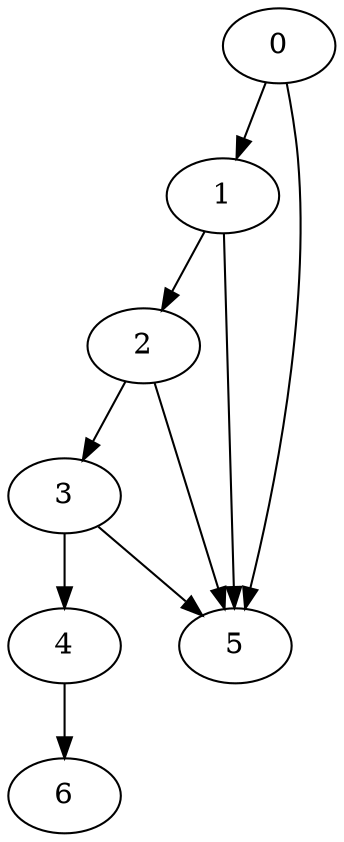 digraph {
	0
	1
	2
	3
	4
	5
	6
	2 -> 5
	3 -> 5
	0 -> 5
	1 -> 5
	4 -> 6
	0 -> 1
	1 -> 2
	2 -> 3
	3 -> 4
}
